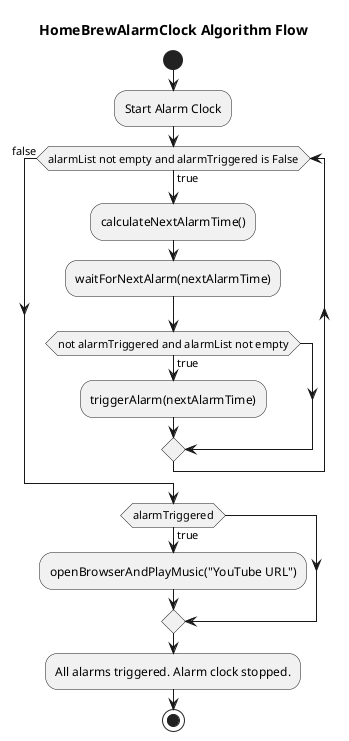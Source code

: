 @startuml
title HomeBrewAlarmClock Algorithm Flow

start
:Start Alarm Clock;
while (alarmList not empty and alarmTriggered is False) is (true)
    :calculateNextAlarmTime();
    :waitForNextAlarm(nextAlarmTime);
    if (not alarmTriggered and alarmList not empty) then (true)
        :triggerAlarm(nextAlarmTime);
    endif
endwhile (false)
if (alarmTriggered) then (true)
    :openBrowserAndPlayMusic("YouTube URL");
endif
:All alarms triggered. Alarm clock stopped.;
stop
@enduml
